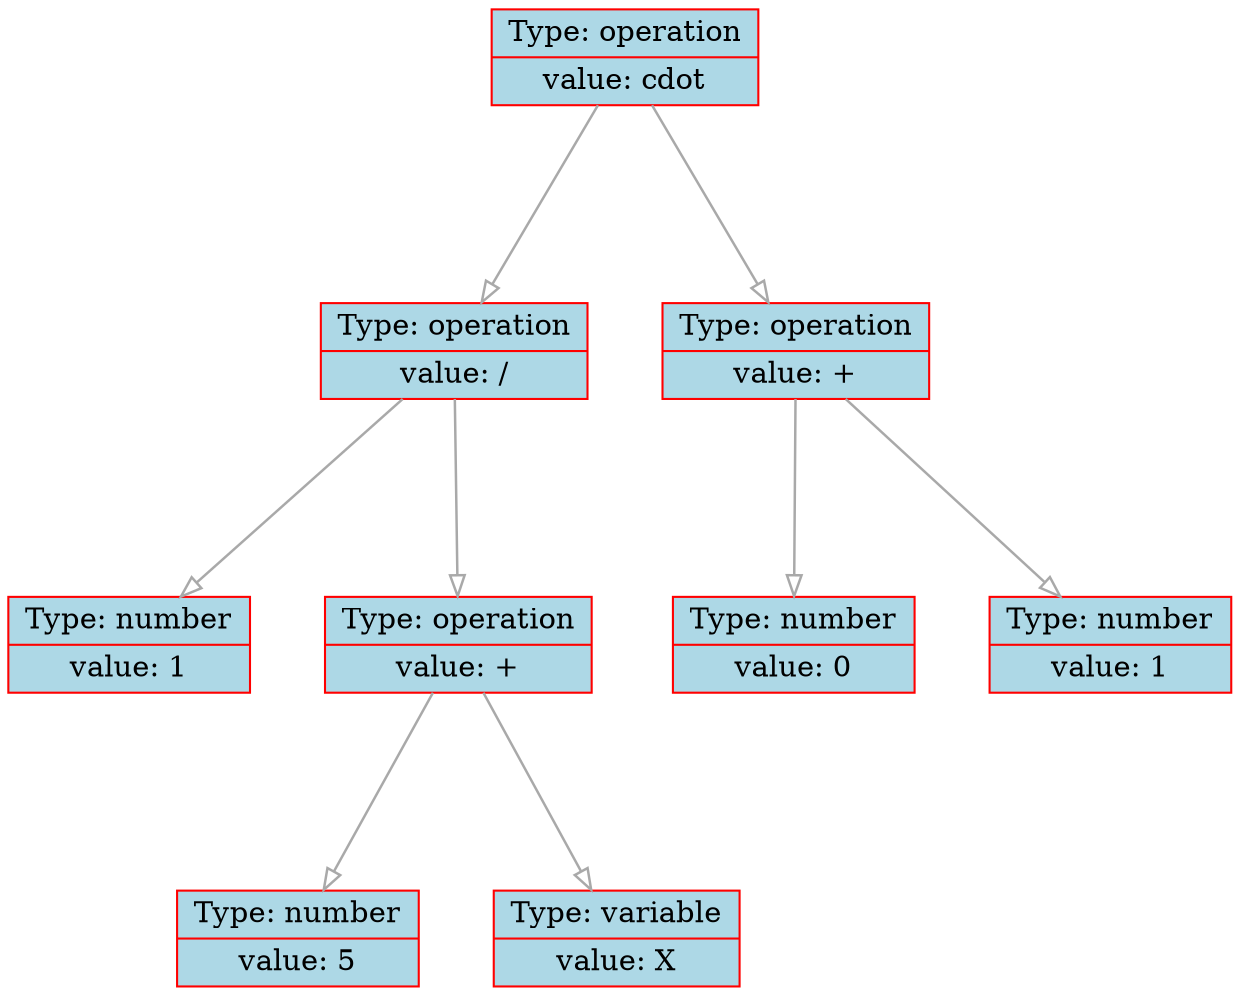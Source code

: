 
    digraph g {
        dpi      = 200;
        fontname = "Comic Sans MS";
        fontsize = 20;
        rankdir   =  TB;
        edge [color = darkgrey, arrowhead = onormal, arrowsize = 1, penwidth = 1.2]
        graph[fillcolor = lightgreen, ranksep = 1.3, nodesep = 0.5,
        style = "rounded, filled",color = green, penwidth = 2]

    Node000002541c071890[shape=record, width=0.2, style="filled", color="red", fillcolor="lightblue",label=" {Type: operation | value: \cdot}"] 
 
Node000002541c071860[shape=record, width=0.2, style="filled", color="red", fillcolor="lightblue",label=" {Type: operation | value: /}"] 
 
Node000002541c071830[shape=record, width=0.2, style="filled", color="red", fillcolor="lightblue",label=" {Type: number | value: 1}"] 
 
Node000002541c071800[shape=record, width=0.2, style="filled", color="red", fillcolor="lightblue",label=" {Type: operation | value: +}"] 
 
Node000002541c071680[shape=record, width=0.2, style="filled", color="red", fillcolor="lightblue",label=" {Type: number | value: 5}"] 
 
Node000002541c0716b0[shape=record, width=0.2, style="filled", color="red", fillcolor="lightblue",label=" {Type: variable | value: X}"] 
 
Node000002541c0717d0[shape=record, width=0.2, style="filled", color="red", fillcolor="lightblue",label=" {Type: operation | value: +}"] 
 
Node000002541c0717a0[shape=record, width=0.2, style="filled", color="red", fillcolor="lightblue",label=" {Type: number | value: 0}"] 
 
Node000002541c071770[shape=record, width=0.2, style="filled", color="red", fillcolor="lightblue",label=" {Type: number | value: 1}"] 
 
Node000002541c071890->Node000002541c071860
Node000002541c071860->Node000002541c071830
Node000002541c071860->Node000002541c071800
Node000002541c071800->Node000002541c071680
Node000002541c071800->Node000002541c0716b0
Node000002541c071890->Node000002541c0717d0
Node000002541c0717d0->Node000002541c0717a0
Node000002541c0717d0->Node000002541c071770
}
